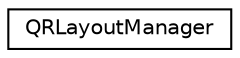 digraph "Graphical Class Hierarchy"
{
  edge [fontname="Helvetica",fontsize="10",labelfontname="Helvetica",labelfontsize="10"];
  node [fontname="Helvetica",fontsize="10",shape=record];
  rankdir="LR";
  Node0 [label="QRLayoutManager",height=0.2,width=0.4,color="black", fillcolor="white", style="filled",URL="$classQRLayoutManager.html"];
}
